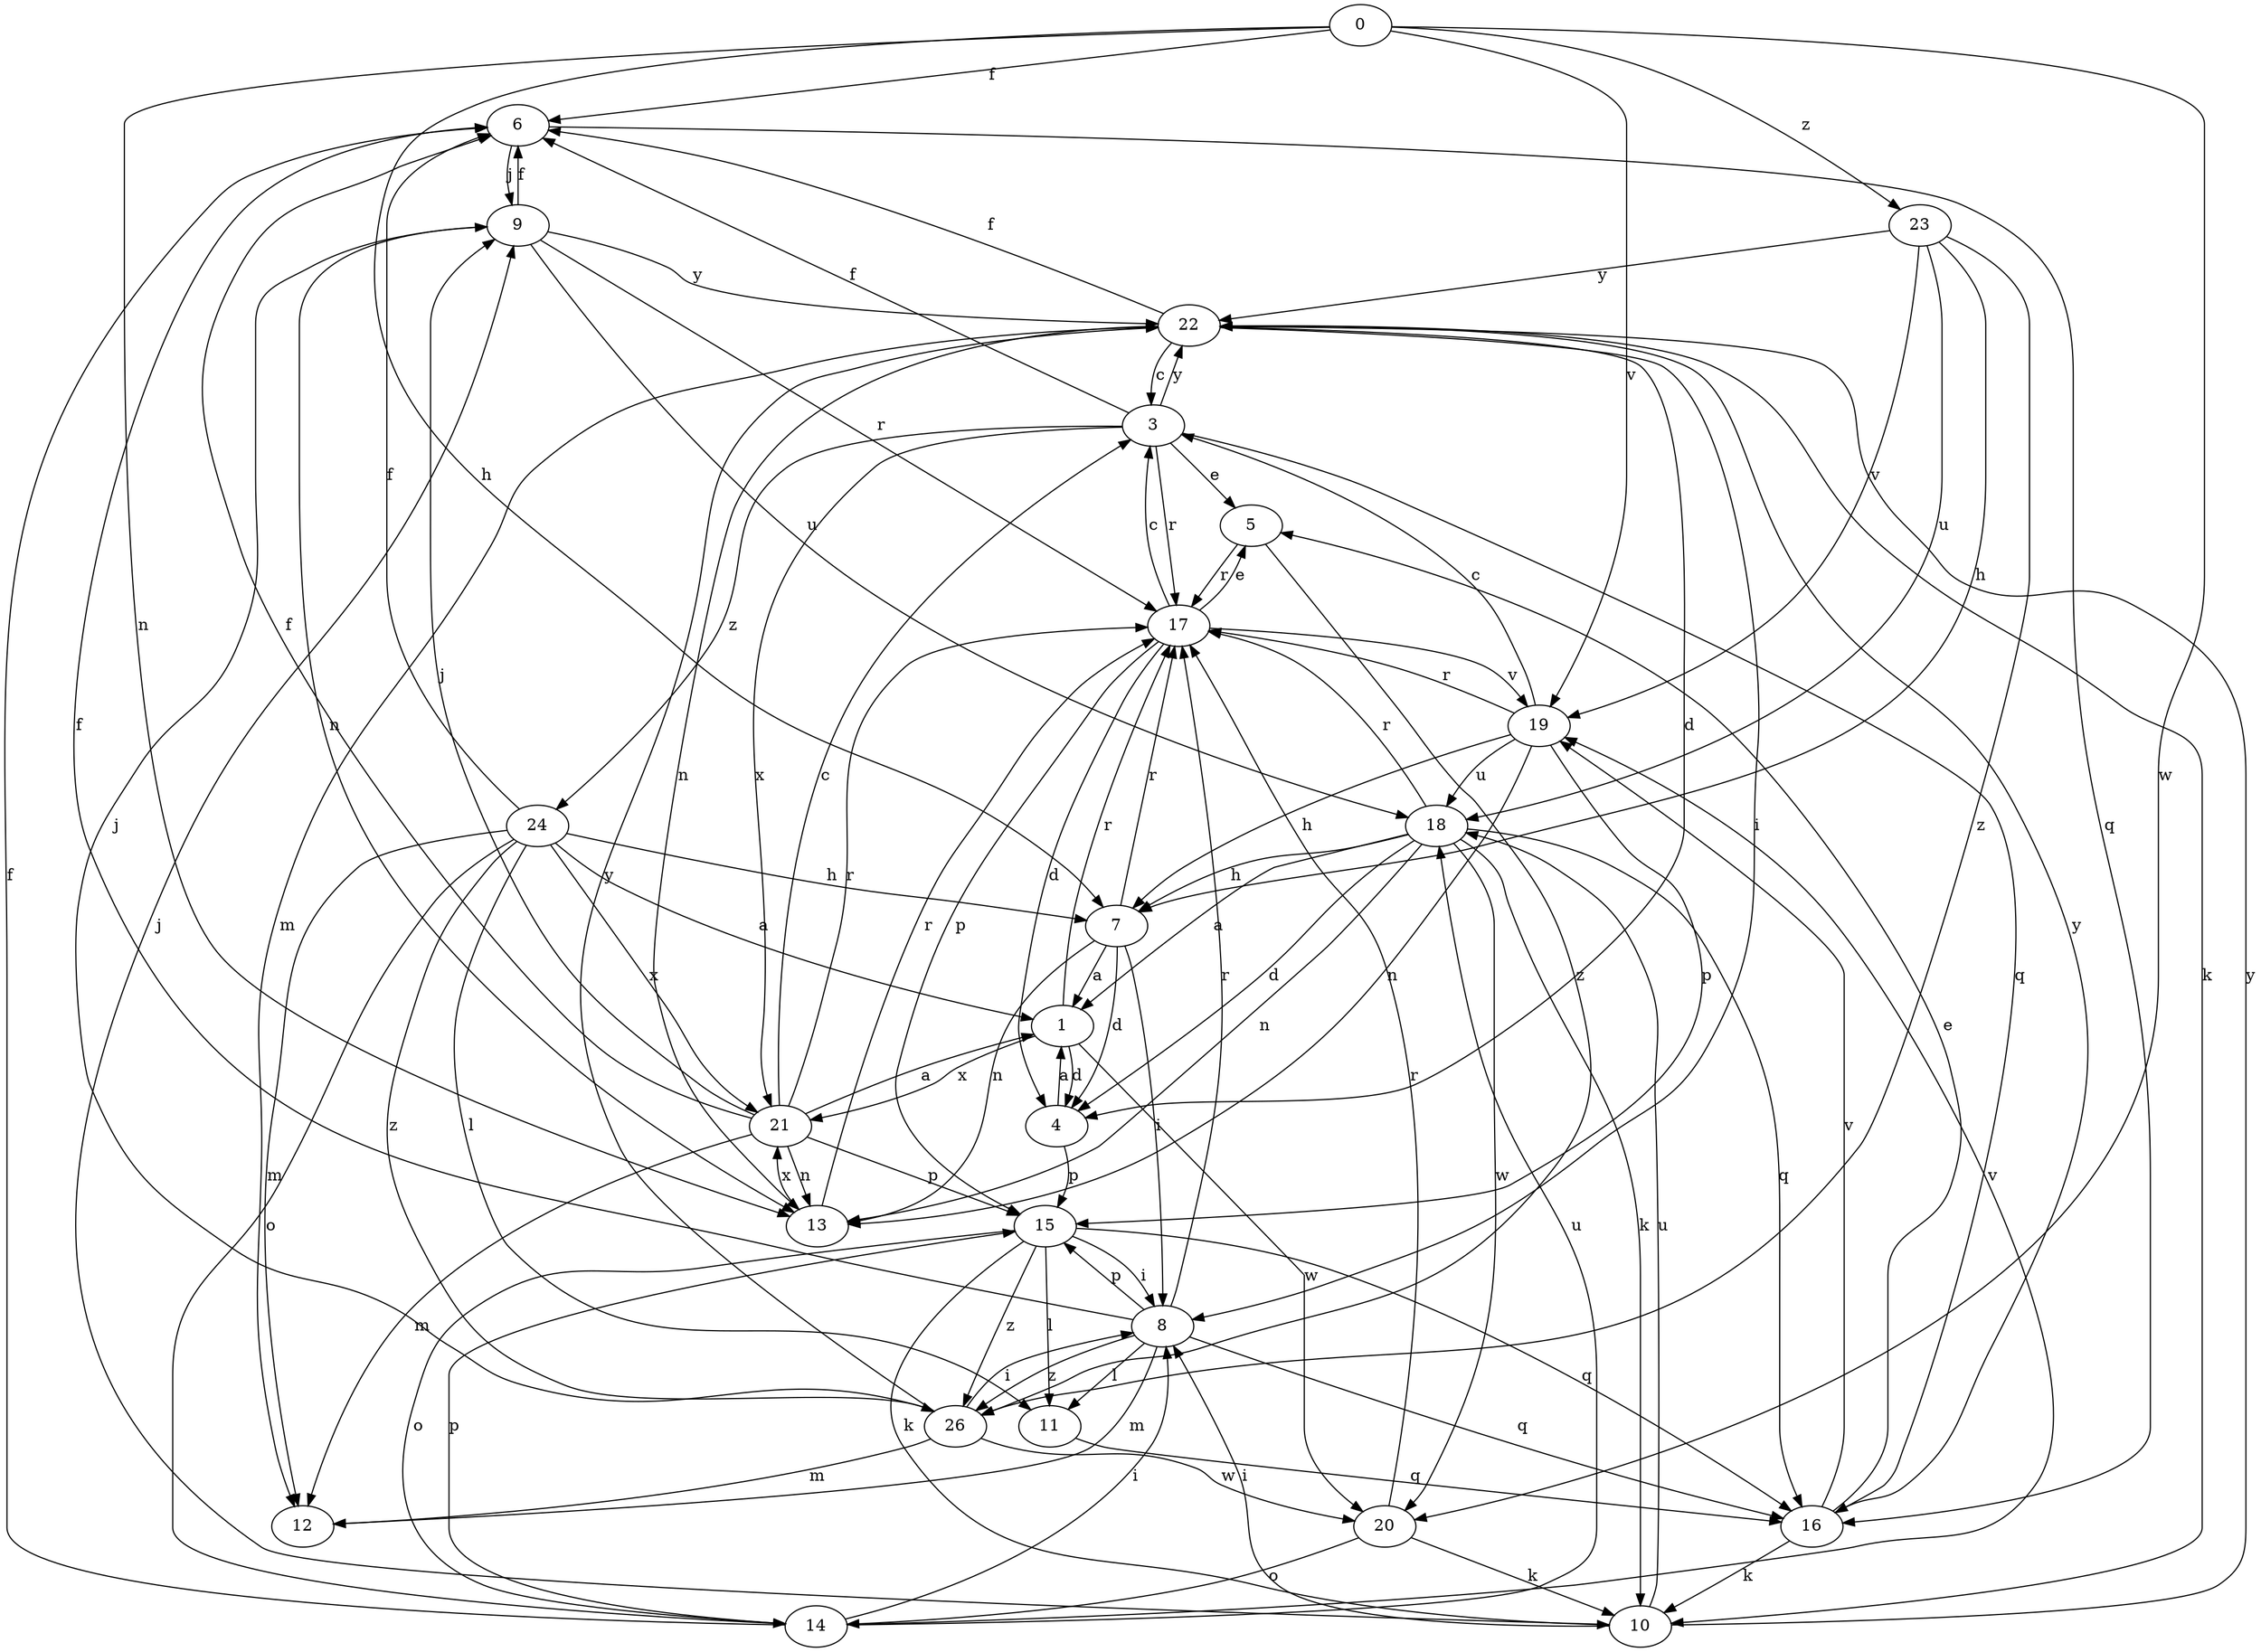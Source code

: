 strict digraph  {
0;
1;
3;
4;
5;
6;
7;
8;
9;
10;
11;
12;
13;
14;
15;
16;
17;
18;
19;
20;
21;
22;
23;
24;
26;
0 -> 6  [label=f];
0 -> 7  [label=h];
0 -> 13  [label=n];
0 -> 19  [label=v];
0 -> 20  [label=w];
0 -> 23  [label=z];
1 -> 4  [label=d];
1 -> 17  [label=r];
1 -> 20  [label=w];
1 -> 21  [label=x];
3 -> 5  [label=e];
3 -> 6  [label=f];
3 -> 16  [label=q];
3 -> 17  [label=r];
3 -> 21  [label=x];
3 -> 22  [label=y];
3 -> 24  [label=z];
4 -> 1  [label=a];
4 -> 15  [label=p];
5 -> 17  [label=r];
5 -> 26  [label=z];
6 -> 9  [label=j];
6 -> 16  [label=q];
7 -> 1  [label=a];
7 -> 4  [label=d];
7 -> 8  [label=i];
7 -> 13  [label=n];
7 -> 17  [label=r];
8 -> 6  [label=f];
8 -> 11  [label=l];
8 -> 12  [label=m];
8 -> 15  [label=p];
8 -> 16  [label=q];
8 -> 17  [label=r];
8 -> 26  [label=z];
9 -> 6  [label=f];
9 -> 13  [label=n];
9 -> 17  [label=r];
9 -> 18  [label=u];
9 -> 22  [label=y];
10 -> 8  [label=i];
10 -> 9  [label=j];
10 -> 18  [label=u];
10 -> 22  [label=y];
11 -> 16  [label=q];
13 -> 17  [label=r];
13 -> 21  [label=x];
14 -> 6  [label=f];
14 -> 8  [label=i];
14 -> 15  [label=p];
14 -> 18  [label=u];
14 -> 19  [label=v];
15 -> 8  [label=i];
15 -> 10  [label=k];
15 -> 11  [label=l];
15 -> 14  [label=o];
15 -> 16  [label=q];
15 -> 26  [label=z];
16 -> 5  [label=e];
16 -> 10  [label=k];
16 -> 19  [label=v];
16 -> 22  [label=y];
17 -> 3  [label=c];
17 -> 4  [label=d];
17 -> 5  [label=e];
17 -> 15  [label=p];
17 -> 19  [label=v];
18 -> 1  [label=a];
18 -> 4  [label=d];
18 -> 7  [label=h];
18 -> 10  [label=k];
18 -> 13  [label=n];
18 -> 16  [label=q];
18 -> 17  [label=r];
18 -> 20  [label=w];
19 -> 3  [label=c];
19 -> 7  [label=h];
19 -> 13  [label=n];
19 -> 15  [label=p];
19 -> 17  [label=r];
19 -> 18  [label=u];
20 -> 10  [label=k];
20 -> 14  [label=o];
20 -> 17  [label=r];
21 -> 1  [label=a];
21 -> 3  [label=c];
21 -> 6  [label=f];
21 -> 9  [label=j];
21 -> 12  [label=m];
21 -> 13  [label=n];
21 -> 15  [label=p];
21 -> 17  [label=r];
22 -> 3  [label=c];
22 -> 4  [label=d];
22 -> 6  [label=f];
22 -> 8  [label=i];
22 -> 10  [label=k];
22 -> 12  [label=m];
22 -> 13  [label=n];
23 -> 7  [label=h];
23 -> 18  [label=u];
23 -> 19  [label=v];
23 -> 22  [label=y];
23 -> 26  [label=z];
24 -> 1  [label=a];
24 -> 6  [label=f];
24 -> 7  [label=h];
24 -> 11  [label=l];
24 -> 12  [label=m];
24 -> 14  [label=o];
24 -> 21  [label=x];
24 -> 26  [label=z];
26 -> 8  [label=i];
26 -> 9  [label=j];
26 -> 12  [label=m];
26 -> 20  [label=w];
26 -> 22  [label=y];
}
